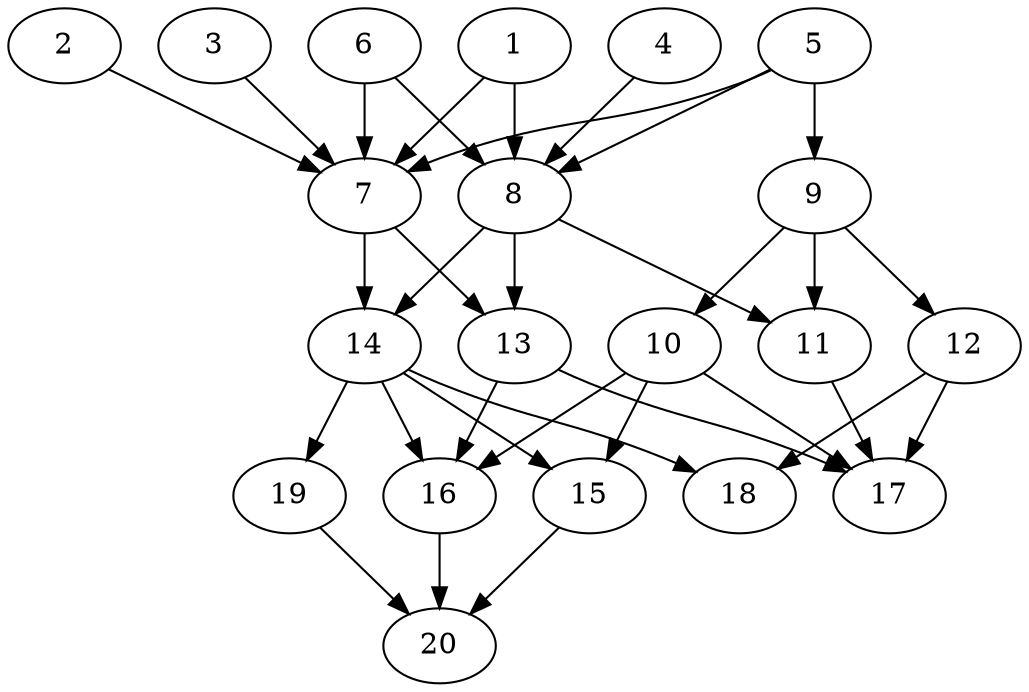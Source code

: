 // DAG automatically generated by daggen at Tue Jul 23 14:28:59 2019
// ./daggen --dot -n 20 --ccr 0.5 --fat 0.6 --regular 0.5 --density 0.7 --mindata 5242880 --maxdata 52428800 
digraph G {
  1 [size="45641728", alpha="0.16", expect_size="22820864"] 
  1 -> 7 [size ="22820864"]
  1 -> 8 [size ="22820864"]
  2 [size="76161024", alpha="0.11", expect_size="38080512"] 
  2 -> 7 [size ="38080512"]
  3 [size="99893248", alpha="0.11", expect_size="49946624"] 
  3 -> 7 [size ="49946624"]
  4 [size="72261632", alpha="0.19", expect_size="36130816"] 
  4 -> 8 [size ="36130816"]
  5 [size="35196928", alpha="0.07", expect_size="17598464"] 
  5 -> 7 [size ="17598464"]
  5 -> 8 [size ="17598464"]
  5 -> 9 [size ="17598464"]
  6 [size="101652480", alpha="0.07", expect_size="50826240"] 
  6 -> 7 [size ="50826240"]
  6 -> 8 [size ="50826240"]
  7 [size="35180544", alpha="0.04", expect_size="17590272"] 
  7 -> 13 [size ="17590272"]
  7 -> 14 [size ="17590272"]
  8 [size="31322112", alpha="0.13", expect_size="15661056"] 
  8 -> 11 [size ="15661056"]
  8 -> 13 [size ="15661056"]
  8 -> 14 [size ="15661056"]
  9 [size="42866688", alpha="0.06", expect_size="21433344"] 
  9 -> 10 [size ="21433344"]
  9 -> 11 [size ="21433344"]
  9 -> 12 [size ="21433344"]
  10 [size="45955072", alpha="0.14", expect_size="22977536"] 
  10 -> 15 [size ="22977536"]
  10 -> 16 [size ="22977536"]
  10 -> 17 [size ="22977536"]
  11 [size="103610368", alpha="0.19", expect_size="51805184"] 
  11 -> 17 [size ="51805184"]
  12 [size="84195328", alpha="0.18", expect_size="42097664"] 
  12 -> 17 [size ="42097664"]
  12 -> 18 [size ="42097664"]
  13 [size="42553344", alpha="0.09", expect_size="21276672"] 
  13 -> 16 [size ="21276672"]
  13 -> 17 [size ="21276672"]
  14 [size="93812736", alpha="0.12", expect_size="46906368"] 
  14 -> 15 [size ="46906368"]
  14 -> 16 [size ="46906368"]
  14 -> 18 [size ="46906368"]
  14 -> 19 [size ="46906368"]
  15 [size="89933824", alpha="0.07", expect_size="44966912"] 
  15 -> 20 [size ="44966912"]
  16 [size="29521920", alpha="0.00", expect_size="14760960"] 
  16 -> 20 [size ="14760960"]
  17 [size="64129024", alpha="0.00", expect_size="32064512"] 
  18 [size="81324032", alpha="0.02", expect_size="40662016"] 
  19 [size="47943680", alpha="0.12", expect_size="23971840"] 
  19 -> 20 [size ="23971840"]
  20 [size="75098112", alpha="0.10", expect_size="37549056"] 
}

